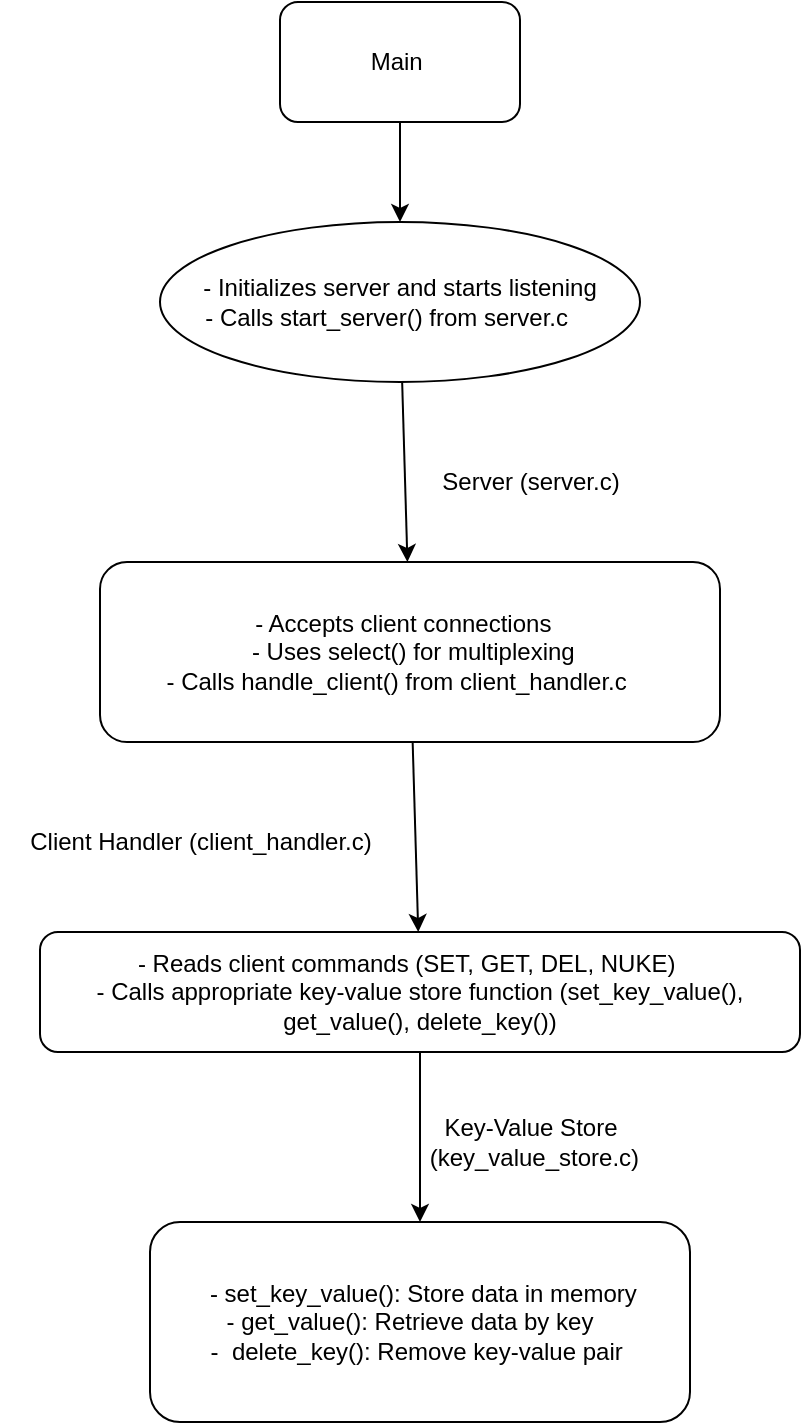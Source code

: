 <mxfile>
    <diagram id="1hS-W2lQ7kyUf4-HT7R7" name="Page-1">
        <mxGraphModel dx="666" dy="542" grid="1" gridSize="10" guides="1" tooltips="1" connect="1" arrows="1" fold="1" page="1" pageScale="1" pageWidth="827" pageHeight="1169" math="0" shadow="0">
            <root>
                <mxCell id="0"/>
                <mxCell id="1" parent="0"/>
                <mxCell id="5" value="" style="edgeStyle=none;html=1;" edge="1" parent="1" source="2" target="3">
                    <mxGeometry relative="1" as="geometry"/>
                </mxCell>
                <mxCell id="2" value="Main&amp;nbsp;" style="rounded=1;whiteSpace=wrap;html=1;" vertex="1" parent="1">
                    <mxGeometry x="280" y="80" width="120" height="60" as="geometry"/>
                </mxCell>
                <mxCell id="7" value="" style="edgeStyle=none;html=1;" edge="1" parent="1" source="3" target="6">
                    <mxGeometry relative="1" as="geometry"/>
                </mxCell>
                <mxCell id="3" value="- Initializes server and starts listening  &lt;br&gt;- Calls start_server() from server.c&amp;nbsp; &amp;nbsp;&amp;nbsp;" style="ellipse;whiteSpace=wrap;html=1;rounded=1;" vertex="1" parent="1">
                    <mxGeometry x="220" y="190" width="240" height="80" as="geometry"/>
                </mxCell>
                <mxCell id="11" value="" style="edgeStyle=none;html=1;" edge="1" parent="1" source="6" target="10">
                    <mxGeometry relative="1" as="geometry"/>
                </mxCell>
                <mxCell id="6" value="- Accepts client connections&amp;nbsp;&amp;nbsp;&lt;br&gt;&amp;nbsp;- Uses select() for multiplexing&lt;br&gt;- Calls handle_client() from client_handler.c &amp;nbsp; &amp;nbsp;" style="whiteSpace=wrap;html=1;rounded=1;" vertex="1" parent="1">
                    <mxGeometry x="190" y="360" width="310" height="90" as="geometry"/>
                </mxCell>
                <mxCell id="8" value="   Server (server.c)  " style="text;html=1;align=center;verticalAlign=middle;resizable=0;points=[];autosize=1;strokeColor=none;fillColor=none;" vertex="1" parent="1">
                    <mxGeometry x="350" y="305" width="110" height="30" as="geometry"/>
                </mxCell>
                <mxCell id="14" value="" style="edgeStyle=none;html=1;" edge="1" parent="1" source="10" target="13">
                    <mxGeometry relative="1" as="geometry"/>
                </mxCell>
                <mxCell id="10" value="- Reads client commands (SET, GET, DEL, NUKE)&amp;nbsp; &amp;nbsp;&amp;nbsp;&lt;br&gt;- Calls appropriate key-value store function&amp;nbsp;(set_key_value(), get_value(), delete_key()) " style="whiteSpace=wrap;html=1;rounded=1;" vertex="1" parent="1">
                    <mxGeometry x="160" y="545" width="380" height="60" as="geometry"/>
                </mxCell>
                <mxCell id="12" value="               Client Handler (client_handler.c)  " style="text;html=1;align=center;verticalAlign=middle;resizable=0;points=[];autosize=1;strokeColor=none;fillColor=none;" vertex="1" parent="1">
                    <mxGeometry x="140" y="485" width="200" height="30" as="geometry"/>
                </mxCell>
                <mxCell id="13" value="&amp;nbsp;- set_key_value(): Store data in memory&lt;br&gt;- get_value(): Retrieve data by key  &amp;nbsp;&amp;nbsp;&lt;br&gt;-&amp;nbsp; delete_key(): Remove key-value pair&amp;nbsp;" style="whiteSpace=wrap;html=1;rounded=1;" vertex="1" parent="1">
                    <mxGeometry x="215" y="690" width="270" height="100" as="geometry"/>
                </mxCell>
                <mxCell id="15" value="  Key-Value Store&lt;br&gt;&amp;nbsp;(key_value_store.c) " style="text;html=1;align=center;verticalAlign=middle;resizable=0;points=[];autosize=1;strokeColor=none;fillColor=none;" vertex="1" parent="1">
                    <mxGeometry x="340" y="630" width="130" height="40" as="geometry"/>
                </mxCell>
            </root>
        </mxGraphModel>
    </diagram>
</mxfile>